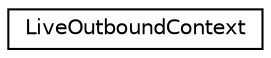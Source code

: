 digraph "Graphical Class Hierarchy"
{
  edge [fontname="Helvetica",fontsize="10",labelfontname="Helvetica",labelfontsize="10"];
  node [fontname="Helvetica",fontsize="10",shape=record];
  rankdir="LR";
  Node0 [label="LiveOutboundContext",height=0.2,width=0.4,color="black", fillcolor="white", style="filled",URL="$structLiveOutboundContext.html",tooltip="Same as LiveConnectionContext, but for outbound streams (i.e. "];
}
